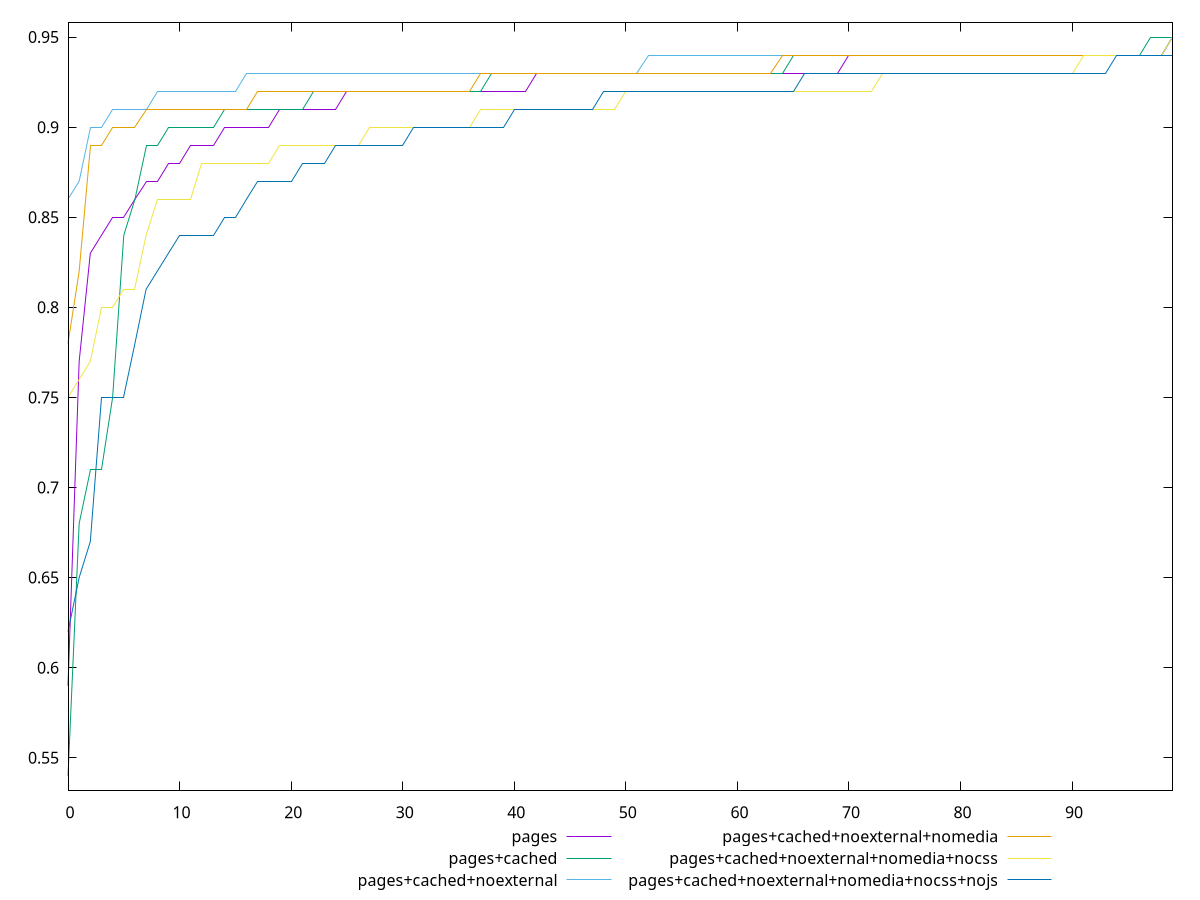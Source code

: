 reset

$pages <<EOF
0 0.59
1 0.77
2 0.83
3 0.84
4 0.85
5 0.85
6 0.86
7 0.87
8 0.87
9 0.88
10 0.88
11 0.89
12 0.89
13 0.89
14 0.9
15 0.9
16 0.9
17 0.9
18 0.9
19 0.91
20 0.91
21 0.91
22 0.91
23 0.91
24 0.91
25 0.92
26 0.92
27 0.92
28 0.92
29 0.92
30 0.92
31 0.92
32 0.92
33 0.92
34 0.92
35 0.92
36 0.92
37 0.92
38 0.92
39 0.92
40 0.92
41 0.92
42 0.93
43 0.93
44 0.93
45 0.93
46 0.93
47 0.93
48 0.93
49 0.93
50 0.93
51 0.93
52 0.93
53 0.93
54 0.93
55 0.93
56 0.93
57 0.93
58 0.93
59 0.93
60 0.93
61 0.93
62 0.93
63 0.93
64 0.93
65 0.93
66 0.93
67 0.93
68 0.93
69 0.93
70 0.94
71 0.94
72 0.94
73 0.94
74 0.94
75 0.94
76 0.94
77 0.94
78 0.94
79 0.94
80 0.94
81 0.94
82 0.94
83 0.94
84 0.94
85 0.94
86 0.94
87 0.94
88 0.94
89 0.94
90 0.94
91 0.94
92 0.94
93 0.94
94 0.94
95 0.94
96 0.94
97 0.94
98 0.94
99 0.95
EOF

$pagesCached <<EOF
0 0.54
1 0.68
2 0.71
3 0.71
4 0.75
5 0.84
6 0.86
7 0.89
8 0.89
9 0.9
10 0.9
11 0.9
12 0.9
13 0.9
14 0.91
15 0.91
16 0.91
17 0.91
18 0.91
19 0.91
20 0.91
21 0.91
22 0.92
23 0.92
24 0.92
25 0.92
26 0.92
27 0.92
28 0.92
29 0.92
30 0.92
31 0.92
32 0.92
33 0.92
34 0.92
35 0.92
36 0.92
37 0.92
38 0.93
39 0.93
40 0.93
41 0.93
42 0.93
43 0.93
44 0.93
45 0.93
46 0.93
47 0.93
48 0.93
49 0.93
50 0.93
51 0.93
52 0.93
53 0.93
54 0.93
55 0.93
56 0.93
57 0.93
58 0.93
59 0.93
60 0.93
61 0.93
62 0.93
63 0.93
64 0.93
65 0.94
66 0.94
67 0.94
68 0.94
69 0.94
70 0.94
71 0.94
72 0.94
73 0.94
74 0.94
75 0.94
76 0.94
77 0.94
78 0.94
79 0.94
80 0.94
81 0.94
82 0.94
83 0.94
84 0.94
85 0.94
86 0.94
87 0.94
88 0.94
89 0.94
90 0.94
91 0.94
92 0.94
93 0.94
94 0.94
95 0.94
96 0.94
97 0.95
98 0.95
99 0.95
EOF

$pagesCachedNoexternal <<EOF
0 0.86
1 0.87
2 0.9
3 0.9
4 0.91
5 0.91
6 0.91
7 0.91
8 0.92
9 0.92
10 0.92
11 0.92
12 0.92
13 0.92
14 0.92
15 0.92
16 0.93
17 0.93
18 0.93
19 0.93
20 0.93
21 0.93
22 0.93
23 0.93
24 0.93
25 0.93
26 0.93
27 0.93
28 0.93
29 0.93
30 0.93
31 0.93
32 0.93
33 0.93
34 0.93
35 0.93
36 0.93
37 0.93
38 0.93
39 0.93
40 0.93
41 0.93
42 0.93
43 0.93
44 0.93
45 0.93
46 0.93
47 0.93
48 0.93
49 0.93
50 0.93
51 0.93
52 0.94
53 0.94
54 0.94
55 0.94
56 0.94
57 0.94
58 0.94
59 0.94
60 0.94
61 0.94
62 0.94
63 0.94
64 0.94
65 0.94
66 0.94
67 0.94
68 0.94
69 0.94
70 0.94
71 0.94
72 0.94
73 0.94
74 0.94
75 0.94
76 0.94
77 0.94
78 0.94
79 0.94
80 0.94
81 0.94
82 0.94
83 0.94
84 0.94
85 0.94
86 0.94
87 0.94
88 0.94
89 0.94
90 0.94
91 0.94
92 0.94
93 0.94
94 0.94
95 0.94
96 0.94
97 0.94
98 0.94
99 0.95
EOF

$pagesCachedNoexternalNomedia <<EOF
0 0.78
1 0.82
2 0.89
3 0.89
4 0.9
5 0.9
6 0.9
7 0.91
8 0.91
9 0.91
10 0.91
11 0.91
12 0.91
13 0.91
14 0.91
15 0.91
16 0.91
17 0.92
18 0.92
19 0.92
20 0.92
21 0.92
22 0.92
23 0.92
24 0.92
25 0.92
26 0.92
27 0.92
28 0.92
29 0.92
30 0.92
31 0.92
32 0.92
33 0.92
34 0.92
35 0.92
36 0.92
37 0.93
38 0.93
39 0.93
40 0.93
41 0.93
42 0.93
43 0.93
44 0.93
45 0.93
46 0.93
47 0.93
48 0.93
49 0.93
50 0.93
51 0.93
52 0.93
53 0.93
54 0.93
55 0.93
56 0.93
57 0.93
58 0.93
59 0.93
60 0.93
61 0.93
62 0.93
63 0.93
64 0.94
65 0.94
66 0.94
67 0.94
68 0.94
69 0.94
70 0.94
71 0.94
72 0.94
73 0.94
74 0.94
75 0.94
76 0.94
77 0.94
78 0.94
79 0.94
80 0.94
81 0.94
82 0.94
83 0.94
84 0.94
85 0.94
86 0.94
87 0.94
88 0.94
89 0.94
90 0.94
91 0.94
92 0.94
93 0.94
94 0.94
95 0.94
96 0.94
97 0.94
98 0.94
99 0.94
EOF

$pagesCachedNoexternalNomediaNocss <<EOF
0 0.75
1 0.76
2 0.77
3 0.8
4 0.8
5 0.81
6 0.81
7 0.84
8 0.86
9 0.86
10 0.86
11 0.86
12 0.88
13 0.88
14 0.88
15 0.88
16 0.88
17 0.88
18 0.88
19 0.89
20 0.89
21 0.89
22 0.89
23 0.89
24 0.89
25 0.89
26 0.89
27 0.9
28 0.9
29 0.9
30 0.9
31 0.9
32 0.9
33 0.9
34 0.9
35 0.9
36 0.9
37 0.91
38 0.91
39 0.91
40 0.91
41 0.91
42 0.91
43 0.91
44 0.91
45 0.91
46 0.91
47 0.91
48 0.91
49 0.91
50 0.92
51 0.92
52 0.92
53 0.92
54 0.92
55 0.92
56 0.92
57 0.92
58 0.92
59 0.92
60 0.92
61 0.92
62 0.92
63 0.92
64 0.92
65 0.92
66 0.92
67 0.92
68 0.92
69 0.92
70 0.92
71 0.92
72 0.92
73 0.93
74 0.93
75 0.93
76 0.93
77 0.93
78 0.93
79 0.93
80 0.93
81 0.93
82 0.93
83 0.93
84 0.93
85 0.93
86 0.93
87 0.93
88 0.93
89 0.93
90 0.93
91 0.94
92 0.94
93 0.94
94 0.94
95 0.94
96 0.94
97 0.94
98 0.94
99 0.95
EOF

$pagesCachedNoexternalNomediaNocssNojs <<EOF
0 0.62
1 0.65
2 0.67
3 0.75
4 0.75
5 0.75
6 0.78
7 0.81
8 0.82
9 0.83
10 0.84
11 0.84
12 0.84
13 0.84
14 0.85
15 0.85
16 0.86
17 0.87
18 0.87
19 0.87
20 0.87
21 0.88
22 0.88
23 0.88
24 0.89
25 0.89
26 0.89
27 0.89
28 0.89
29 0.89
30 0.89
31 0.9
32 0.9
33 0.9
34 0.9
35 0.9
36 0.9
37 0.9
38 0.9
39 0.9
40 0.91
41 0.91
42 0.91
43 0.91
44 0.91
45 0.91
46 0.91
47 0.91
48 0.92
49 0.92
50 0.92
51 0.92
52 0.92
53 0.92
54 0.92
55 0.92
56 0.92
57 0.92
58 0.92
59 0.92
60 0.92
61 0.92
62 0.92
63 0.92
64 0.92
65 0.92
66 0.93
67 0.93
68 0.93
69 0.93
70 0.93
71 0.93
72 0.93
73 0.93
74 0.93
75 0.93
76 0.93
77 0.93
78 0.93
79 0.93
80 0.93
81 0.93
82 0.93
83 0.93
84 0.93
85 0.93
86 0.93
87 0.93
88 0.93
89 0.93
90 0.93
91 0.93
92 0.93
93 0.93
94 0.94
95 0.94
96 0.94
97 0.94
98 0.94
99 0.94
EOF

set key outside below
set xrange [0:99]
set yrange [0.5318:0.9581999999999999]
set trange [0.5318:0.9581999999999999]
set terminal svg size 640, 600 enhanced background rgb 'white'
set output "reprap/bootup-time/comparison/sorted/all_score.svg"

plot $pages title "pages" with line, \
     $pagesCached title "pages+cached" with line, \
     $pagesCachedNoexternal title "pages+cached+noexternal" with line, \
     $pagesCachedNoexternalNomedia title "pages+cached+noexternal+nomedia" with line, \
     $pagesCachedNoexternalNomediaNocss title "pages+cached+noexternal+nomedia+nocss" with line, \
     $pagesCachedNoexternalNomediaNocssNojs title "pages+cached+noexternal+nomedia+nocss+nojs" with line

reset
